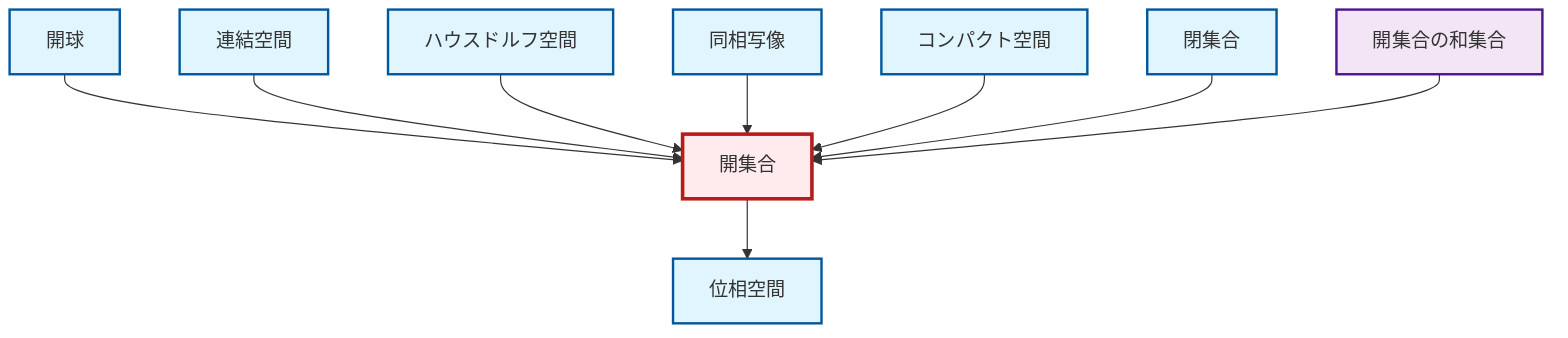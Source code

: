 graph TD
    classDef definition fill:#e1f5fe,stroke:#01579b,stroke-width:2px
    classDef theorem fill:#f3e5f5,stroke:#4a148c,stroke-width:2px
    classDef axiom fill:#fff3e0,stroke:#e65100,stroke-width:2px
    classDef example fill:#e8f5e9,stroke:#1b5e20,stroke-width:2px
    classDef current fill:#ffebee,stroke:#b71c1c,stroke-width:3px
    def-hausdorff["ハウスドルフ空間"]:::definition
    thm-union-open-sets["開集合の和集合"]:::theorem
    def-topological-space["位相空間"]:::definition
    def-compact["コンパクト空間"]:::definition
    def-open-ball["開球"]:::definition
    def-connected["連結空間"]:::definition
    def-open-set["開集合"]:::definition
    def-closed-set["閉集合"]:::definition
    def-homeomorphism["同相写像"]:::definition
    def-open-ball --> def-open-set
    def-connected --> def-open-set
    def-hausdorff --> def-open-set
    def-homeomorphism --> def-open-set
    def-compact --> def-open-set
    def-closed-set --> def-open-set
    thm-union-open-sets --> def-open-set
    def-open-set --> def-topological-space
    class def-open-set current